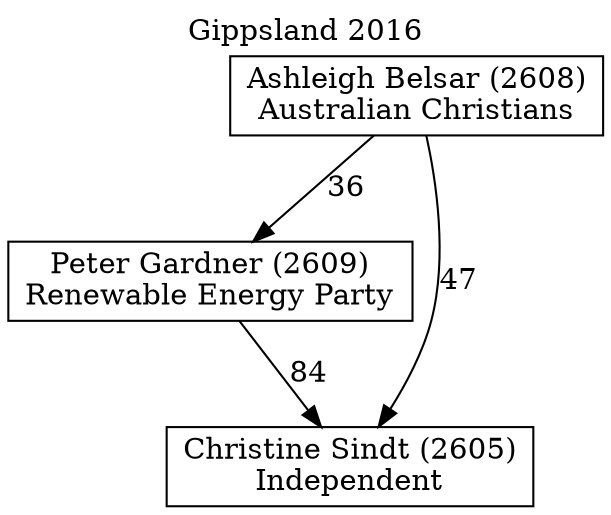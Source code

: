 // House preference flow
digraph "Christine Sindt (2605)_Gippsland_2016" {
	graph [label="Gippsland 2016" labelloc=t mclimit=10]
	node [shape=box]
	"Ashleigh Belsar (2608)" [label="Ashleigh Belsar (2608)
Australian Christians"]
	"Peter Gardner (2609)" [label="Peter Gardner (2609)
Renewable Energy Party"]
	"Christine Sindt (2605)" [label="Christine Sindt (2605)
Independent"]
	"Ashleigh Belsar (2608)" -> "Christine Sindt (2605)" [label=47]
	"Peter Gardner (2609)" -> "Christine Sindt (2605)" [label=84]
	"Ashleigh Belsar (2608)" -> "Peter Gardner (2609)" [label=36]
}
